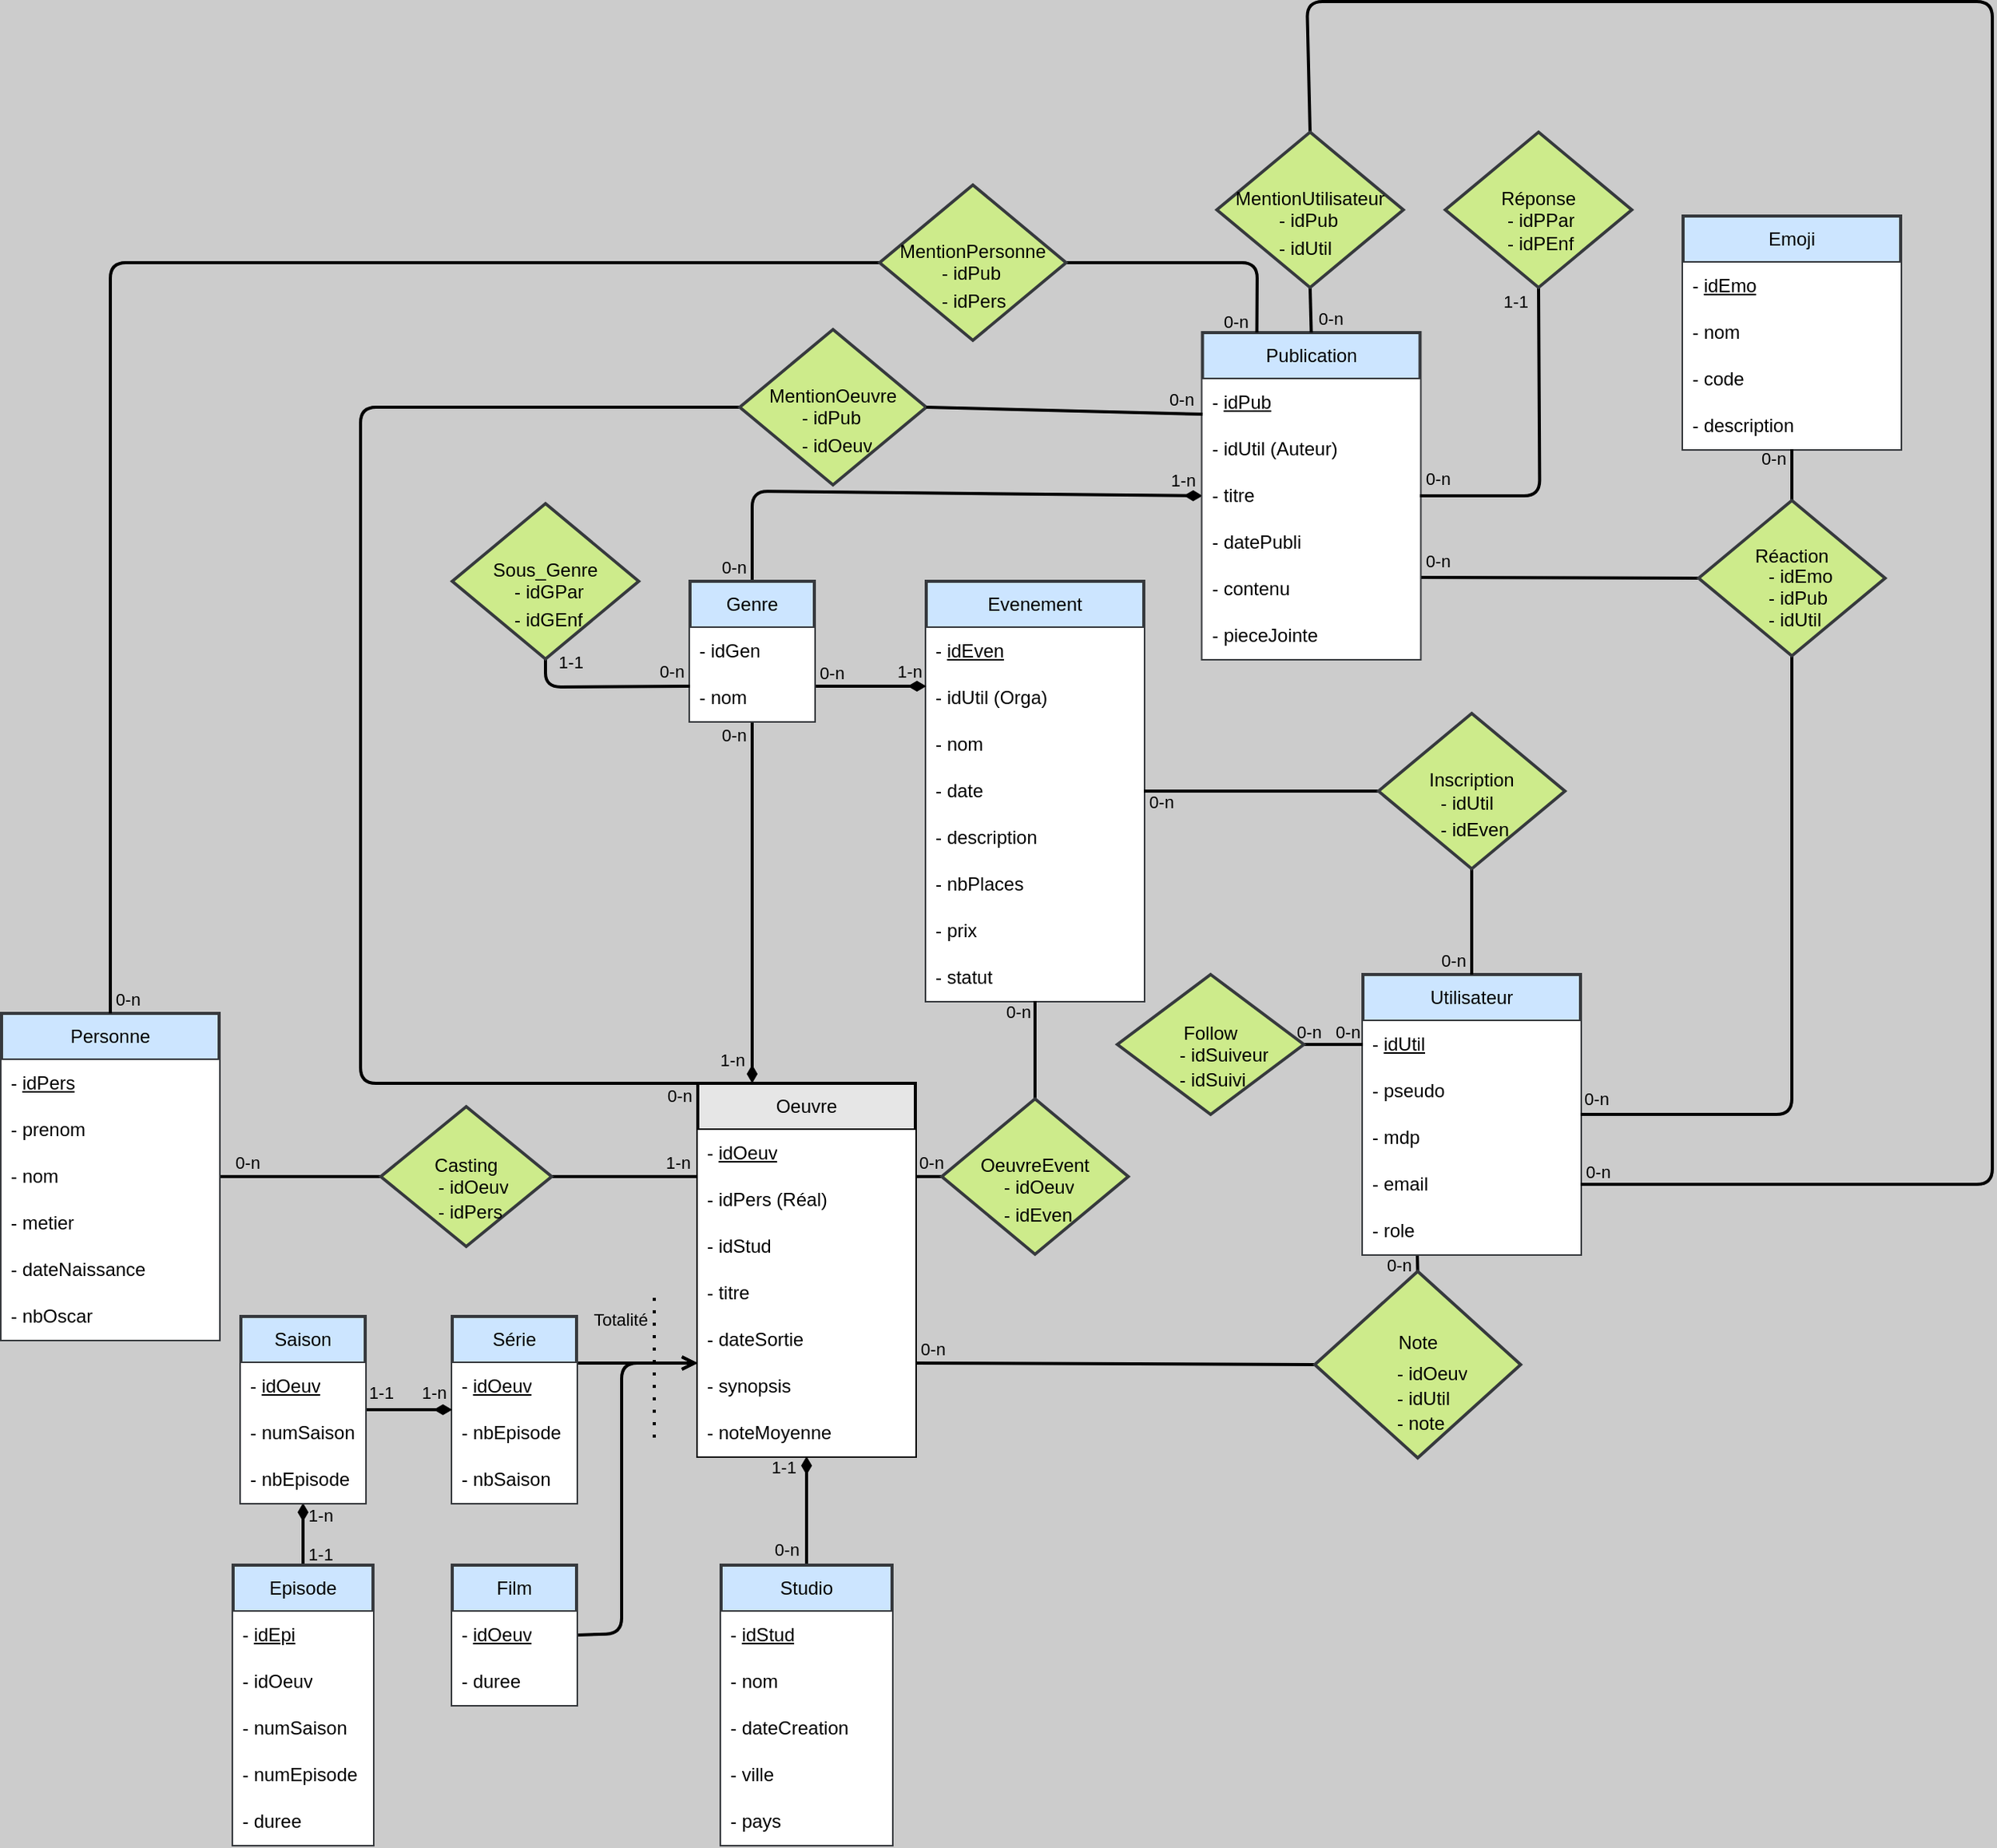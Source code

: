<mxfile>
    <diagram id="r2RhsIBvut_MYkIMPwR0" name="Page-1">
        <mxGraphModel dx="1957" dy="2890" grid="1" gridSize="21" guides="1" tooltips="1" connect="1" arrows="1" fold="1" page="1" pageScale="1" pageWidth="827" pageHeight="1169" background="#CCCCCC" math="0" shadow="0">
            <root>
                <mxCell id="0"/>
                <mxCell id="1" parent="0"/>
                <mxCell id="137" style="edgeStyle=none;html=1;exitX=0.25;exitY=1;exitDx=0;exitDy=0;entryX=0.5;entryY=0;entryDx=0;entryDy=0;shadow=0;labelBackgroundColor=#FFFFFF;strokeColor=#000000;strokeWidth=2;fontColor=#000000;endArrow=none;endFill=0;" parent="1" source="5" target="42" edge="1">
                    <mxGeometry relative="1" as="geometry"/>
                </mxCell>
                <mxCell id="5" value="Utilisateur" style="swimlane;fontStyle=0;childLayout=stackLayout;horizontal=1;startSize=30;horizontalStack=0;resizeParent=1;resizeParentMax=0;resizeLast=0;collapsible=1;marginBottom=0;whiteSpace=wrap;html=1;container=1;rounded=0;glass=0;shadow=0;labelBackgroundColor=none;fillColor=#cce5ff;strokeColor=#36393d;strokeWidth=2;fillStyle=solid;fontColor=#000000;" parent="1" vertex="1">
                    <mxGeometry x="309" y="-718" width="140" height="180" as="geometry"/>
                </mxCell>
                <mxCell id="6" value="- &lt;u&gt;idUtil&lt;/u&gt;" style="text;strokeColor=none;fillColor=#FFFFFF;align=left;verticalAlign=middle;spacingLeft=4;spacingRight=4;overflow=hidden;points=[[0,0.5],[1,0.5]];portConstraint=eastwest;rotatable=0;whiteSpace=wrap;html=1;labelBackgroundColor=none;fontColor=#000000;rounded=0;glass=0;shadow=0;connectable=0;fillStyle=solid;" parent="5" vertex="1">
                    <mxGeometry y="30" width="140" height="30" as="geometry"/>
                </mxCell>
                <mxCell id="7" value="- pseudo&lt;span style=&quot;white-space: pre;&quot;&gt;&#9;&lt;/span&gt;" style="text;strokeColor=none;fillColor=#FFFFFF;align=left;verticalAlign=middle;spacingLeft=4;spacingRight=4;overflow=hidden;points=[[0,0.5],[1,0.5]];portConstraint=eastwest;rotatable=0;whiteSpace=wrap;html=1;labelBackgroundColor=none;fontColor=#000000;rounded=0;glass=0;shadow=0;connectable=0;fillStyle=solid;" parent="5" vertex="1">
                    <mxGeometry y="60" width="140" height="30" as="geometry"/>
                </mxCell>
                <mxCell id="8" value="- mdp" style="text;strokeColor=none;fillColor=#FFFFFF;align=left;verticalAlign=middle;spacingLeft=4;spacingRight=4;overflow=hidden;points=[[0,0.5],[1,0.5]];portConstraint=eastwest;rotatable=0;whiteSpace=wrap;html=1;labelBackgroundColor=none;fontColor=#000000;rounded=0;glass=0;shadow=0;connectable=0;fillStyle=solid;" parent="5" vertex="1">
                    <mxGeometry y="90" width="140" height="30" as="geometry"/>
                </mxCell>
                <mxCell id="45" value="- email" style="text;strokeColor=none;fillColor=#FFFFFF;align=left;verticalAlign=middle;spacingLeft=4;spacingRight=4;overflow=hidden;points=[[0,0.5],[1,0.5]];portConstraint=eastwest;rotatable=0;whiteSpace=wrap;html=1;labelBackgroundColor=none;fontColor=#000000;rounded=0;glass=0;shadow=0;connectable=0;fillStyle=solid;" parent="5" vertex="1">
                    <mxGeometry y="120" width="140" height="30" as="geometry"/>
                </mxCell>
                <mxCell id="104" value="- role" style="text;strokeColor=none;fillColor=#FFFFFF;align=left;verticalAlign=middle;spacingLeft=4;spacingRight=4;overflow=hidden;points=[[0,0.5],[1,0.5]];portConstraint=eastwest;rotatable=0;whiteSpace=wrap;html=1;labelBackgroundColor=none;fontColor=#000000;rounded=0;glass=0;shadow=0;connectable=0;fillStyle=solid;" parent="5" vertex="1">
                    <mxGeometry y="150" width="140" height="30" as="geometry"/>
                </mxCell>
                <mxCell id="15" value="Oeuvre" style="swimlane;fontStyle=0;childLayout=stackLayout;horizontal=1;startSize=30;horizontalStack=0;resizeParent=1;resizeParentMax=0;resizeLast=0;collapsible=1;marginBottom=0;whiteSpace=wrap;html=1;container=1;rounded=0;glass=0;shadow=0;labelBackgroundColor=none;fillColor=#E6E6E6;strokeColor=#050505;fontColor=#000000;strokeWidth=2;fillStyle=solid;" parent="1" vertex="1">
                    <mxGeometry x="-119" y="-648" width="140" height="240" as="geometry"/>
                </mxCell>
                <mxCell id="16" value="- &lt;u&gt;idOeuv&lt;/u&gt;" style="text;strokeColor=none;fillColor=#FFFFFF;align=left;verticalAlign=middle;spacingLeft=4;spacingRight=4;overflow=hidden;points=[[0,0.5],[1,0.5]];portConstraint=eastwest;rotatable=0;whiteSpace=wrap;html=1;labelBackgroundColor=none;fontColor=#000000;rounded=0;glass=0;shadow=0;connectable=0;fillStyle=solid;" parent="15" vertex="1">
                    <mxGeometry y="30" width="140" height="30" as="geometry"/>
                </mxCell>
                <mxCell id="20" value="- idPers (Réal)" style="text;strokeColor=none;fillColor=#FFFFFF;align=left;verticalAlign=middle;spacingLeft=4;spacingRight=4;overflow=hidden;points=[[0,0.5],[1,0.5]];portConstraint=eastwest;rotatable=0;whiteSpace=wrap;html=1;labelBackgroundColor=none;fontColor=#000000;rounded=0;glass=0;shadow=0;connectable=0;fillStyle=solid;" parent="15" vertex="1">
                    <mxGeometry y="60" width="140" height="30" as="geometry"/>
                </mxCell>
                <mxCell id="92" value="- idStud" style="text;strokeColor=none;fillColor=#FFFFFF;align=left;verticalAlign=middle;spacingLeft=4;spacingRight=4;overflow=hidden;points=[[0,0.5],[1,0.5]];portConstraint=eastwest;rotatable=0;whiteSpace=wrap;html=1;labelBackgroundColor=none;fontColor=#000000;rounded=0;glass=0;shadow=0;connectable=0;fillStyle=solid;" parent="15" vertex="1">
                    <mxGeometry y="90" width="140" height="30" as="geometry"/>
                </mxCell>
                <mxCell id="17" value="- titre&lt;span style=&quot;white-space: pre;&quot;&gt;&#9;&lt;/span&gt;" style="text;strokeColor=none;fillColor=#FFFFFF;align=left;verticalAlign=middle;spacingLeft=4;spacingRight=4;overflow=hidden;points=[[0,0.5],[1,0.5]];portConstraint=eastwest;rotatable=0;whiteSpace=wrap;html=1;labelBackgroundColor=none;fontColor=#000000;rounded=0;glass=0;shadow=0;connectable=0;fillStyle=solid;" parent="15" vertex="1">
                    <mxGeometry y="120" width="140" height="30" as="geometry"/>
                </mxCell>
                <mxCell id="19" value="- dateSortie" style="text;strokeColor=none;fillColor=#FFFFFF;align=left;verticalAlign=middle;spacingLeft=4;spacingRight=4;overflow=hidden;points=[[0,0.5],[1,0.5]];portConstraint=eastwest;rotatable=0;whiteSpace=wrap;html=1;labelBackgroundColor=none;fontColor=#000000;rounded=0;glass=0;shadow=0;connectable=0;fillStyle=solid;" parent="15" vertex="1">
                    <mxGeometry y="150" width="140" height="30" as="geometry"/>
                </mxCell>
                <mxCell id="21" value="- synopsis" style="text;strokeColor=none;fillColor=#FFFFFF;align=left;verticalAlign=middle;spacingLeft=4;spacingRight=4;overflow=hidden;points=[[0,0.5],[1,0.5]];portConstraint=eastwest;rotatable=0;whiteSpace=wrap;html=1;labelBackgroundColor=none;fontColor=#000000;rounded=0;glass=0;shadow=0;connectable=0;fillStyle=solid;" parent="15" vertex="1">
                    <mxGeometry y="180" width="140" height="30" as="geometry"/>
                </mxCell>
                <mxCell id="82" value="- noteMoyenne" style="text;strokeColor=none;fillColor=#FFFFFF;align=left;verticalAlign=middle;spacingLeft=4;spacingRight=4;overflow=hidden;points=[[0,0.5],[1,0.5]];portConstraint=eastwest;rotatable=0;whiteSpace=wrap;html=1;labelBackgroundColor=none;fontColor=#000000;rounded=0;glass=0;shadow=0;connectable=0;fillStyle=solid;" parent="15" vertex="1">
                    <mxGeometry y="210" width="140" height="30" as="geometry"/>
                </mxCell>
                <mxCell id="22" value="Evenement" style="swimlane;fontStyle=0;childLayout=stackLayout;horizontal=1;startSize=30;horizontalStack=0;resizeParent=1;resizeParentMax=0;resizeLast=0;collapsible=1;marginBottom=0;whiteSpace=wrap;html=1;container=1;rounded=0;glass=0;shadow=0;labelBackgroundColor=none;fillColor=#cce5ff;strokeColor=#36393d;strokeWidth=2;fillStyle=solid;fontColor=#000000;" parent="1" vertex="1">
                    <mxGeometry x="28" y="-971" width="140" height="270" as="geometry">
                        <mxRectangle x="328" y="-648" width="105" height="42" as="alternateBounds"/>
                    </mxGeometry>
                </mxCell>
                <mxCell id="23" value="- &lt;u&gt;idEven&lt;/u&gt;" style="text;strokeColor=none;fillColor=#FFFFFF;align=left;verticalAlign=middle;spacingLeft=4;spacingRight=4;overflow=hidden;points=[[0,0.5],[1,0.5]];portConstraint=eastwest;rotatable=0;whiteSpace=wrap;html=1;labelBackgroundColor=none;fontColor=#000000;rounded=0;glass=0;shadow=0;connectable=0;fillStyle=solid;" parent="22" vertex="1">
                    <mxGeometry y="30" width="140" height="30" as="geometry"/>
                </mxCell>
                <mxCell id="24" value="- idUtil (Orga)" style="text;strokeColor=none;fillColor=#FFFFFF;align=left;verticalAlign=middle;spacingLeft=4;spacingRight=4;overflow=hidden;points=[[0,0.5],[1,0.5]];portConstraint=eastwest;rotatable=0;whiteSpace=wrap;html=1;labelBackgroundColor=none;fontColor=#000000;rounded=0;glass=0;shadow=0;connectable=0;fillStyle=solid;" parent="22" vertex="1">
                    <mxGeometry y="60" width="140" height="30" as="geometry"/>
                </mxCell>
                <mxCell id="25" value="- nom" style="text;strokeColor=none;fillColor=#FFFFFF;align=left;verticalAlign=middle;spacingLeft=4;spacingRight=4;overflow=hidden;points=[[0,0.5],[1,0.5]];portConstraint=eastwest;rotatable=0;whiteSpace=wrap;html=1;labelBackgroundColor=none;fontColor=#000000;rounded=0;glass=0;shadow=0;connectable=0;fillStyle=solid;" parent="22" vertex="1">
                    <mxGeometry y="90" width="140" height="30" as="geometry"/>
                </mxCell>
                <mxCell id="26" value="- date" style="text;strokeColor=none;fillColor=#FFFFFF;align=left;verticalAlign=middle;spacingLeft=4;spacingRight=4;overflow=hidden;points=[[0,0.5],[1,0.5]];portConstraint=eastwest;rotatable=0;whiteSpace=wrap;html=1;labelBackgroundColor=none;fontColor=#000000;rounded=0;glass=0;shadow=0;connectable=0;fillStyle=solid;" parent="22" vertex="1">
                    <mxGeometry y="120" width="140" height="30" as="geometry"/>
                </mxCell>
                <mxCell id="28" value="- description" style="text;strokeColor=none;fillColor=#FFFFFF;align=left;verticalAlign=middle;spacingLeft=4;spacingRight=4;overflow=hidden;points=[[0,0.5],[1,0.5]];portConstraint=eastwest;rotatable=0;whiteSpace=wrap;html=1;labelBackgroundColor=none;fontColor=#000000;rounded=0;glass=0;shadow=0;connectable=0;fillStyle=solid;" parent="22" vertex="1">
                    <mxGeometry y="150" width="140" height="30" as="geometry"/>
                </mxCell>
                <mxCell id="29" value="- nbPlaces" style="text;strokeColor=none;fillColor=#FFFFFF;align=left;verticalAlign=middle;spacingLeft=4;spacingRight=4;overflow=hidden;points=[[0,0.5],[1,0.5]];portConstraint=eastwest;rotatable=0;whiteSpace=wrap;html=1;labelBackgroundColor=none;fontColor=#000000;rounded=0;glass=0;shadow=0;connectable=0;fillStyle=solid;" parent="22" vertex="1">
                    <mxGeometry y="180" width="140" height="30" as="geometry"/>
                </mxCell>
                <mxCell id="114" value="- prix" style="text;strokeColor=none;fillColor=#FFFFFF;align=left;verticalAlign=middle;spacingLeft=4;spacingRight=4;overflow=hidden;points=[[0,0.5],[1,0.5]];portConstraint=eastwest;rotatable=0;whiteSpace=wrap;html=1;labelBackgroundColor=none;fontColor=#000000;rounded=0;glass=0;shadow=0;connectable=0;fillStyle=solid;" parent="22" vertex="1">
                    <mxGeometry y="210" width="140" height="30" as="geometry"/>
                </mxCell>
                <mxCell id="136" value="- statut" style="text;strokeColor=none;fillColor=#FFFFFF;align=left;verticalAlign=middle;spacingLeft=4;spacingRight=4;overflow=hidden;points=[[0,0.5],[1,0.5]];portConstraint=eastwest;rotatable=0;whiteSpace=wrap;html=1;labelBackgroundColor=none;fontColor=#000000;rounded=0;glass=0;shadow=0;connectable=0;fillStyle=solid;" parent="22" vertex="1">
                    <mxGeometry y="240" width="140" height="30" as="geometry"/>
                </mxCell>
                <mxCell id="139" style="edgeStyle=none;html=1;exitX=1;exitY=0.5;exitDx=0;exitDy=0;shadow=0;labelBackgroundColor=#FFFFFF;strokeColor=#000000;strokeWidth=2;fontColor=#000000;endArrow=none;endFill=0;entryX=0;entryY=0.25;entryDx=0;entryDy=0;" parent="1" source="33" target="5" edge="1">
                    <mxGeometry relative="1" as="geometry">
                        <mxPoint x="315" y="-651" as="targetPoint"/>
                    </mxGeometry>
                </mxCell>
                <mxCell id="33" value="Follow&lt;br&gt;&lt;br&gt;" style="rhombus;whiteSpace=wrap;html=1;rounded=0;shadow=0;glass=0;sketch=0;container=1;labelBackgroundColor=none;fillColor=#cdeb8b;strokeColor=#36393d;strokeWidth=2;fillStyle=solid;fontColor=#000000;" parent="1" vertex="1">
                    <mxGeometry x="151" y="-718" width="120" height="90" as="geometry"/>
                </mxCell>
                <mxCell id="34" value="- idSuiveur" style="text;strokeColor=none;fillColor=none;align=left;verticalAlign=middle;spacingLeft=4;spacingRight=4;overflow=hidden;points=[[0,0.5],[1,0.5]];portConstraint=eastwest;rotatable=0;whiteSpace=wrap;html=1;labelBackgroundColor=none;fontColor=#000000;shadow=0;" parent="33" vertex="1">
                    <mxGeometry x="34.286" y="42.353" width="80" height="15.882" as="geometry"/>
                </mxCell>
                <mxCell id="35" value="- idSuivi" style="text;strokeColor=none;fillColor=none;align=left;verticalAlign=middle;spacingLeft=4;spacingRight=4;overflow=hidden;points=[[0,0.5],[1,0.5]];portConstraint=eastwest;rotatable=0;whiteSpace=wrap;html=1;labelBackgroundColor=none;fontColor=#000000;shadow=0;" parent="33" vertex="1">
                    <mxGeometry x="34.286" y="58.235" width="80" height="15.882" as="geometry"/>
                </mxCell>
                <mxCell id="102" style="edgeStyle=none;html=1;exitX=0;exitY=0.5;exitDx=0;exitDy=0;strokeWidth=2;endArrow=none;endFill=0;labelBackgroundColor=#FFFFFF;fontColor=#000000;fillColor=#eeeeee;strokeColor=#000000;shadow=0;entryX=1;entryY=0.75;entryDx=0;entryDy=0;" parent="1" source="42" target="15" edge="1">
                    <mxGeometry relative="1" as="geometry">
                        <mxPoint x="21" y="-441" as="targetPoint"/>
                    </mxGeometry>
                </mxCell>
                <mxCell id="42" value="Note&lt;br&gt;&lt;br&gt;&lt;br&gt;" style="rhombus;whiteSpace=wrap;html=1;rounded=0;shadow=0;glass=0;sketch=0;container=1;labelBackgroundColor=none;fillColor=#cdeb8b;strokeColor=#36393d;strokeWidth=2;fillStyle=solid;fontColor=#000000;" parent="1" vertex="1">
                    <mxGeometry x="278" y="-527" width="132.5" height="120" as="geometry"/>
                </mxCell>
                <mxCell id="43" value="- idOeuv" style="text;strokeColor=none;fillColor=none;align=left;verticalAlign=middle;spacingLeft=4;spacingRight=4;overflow=hidden;points=[[0,0.5],[1,0.5]];portConstraint=eastwest;rotatable=0;whiteSpace=wrap;html=1;labelBackgroundColor=none;fontColor=#000000;shadow=0;" parent="42" vertex="1">
                    <mxGeometry x="46.739" y="55.45" width="76.209" height="16.194" as="geometry"/>
                </mxCell>
                <mxCell id="44" value="- idUtil" style="text;strokeColor=none;fillColor=none;align=left;verticalAlign=middle;spacingLeft=4;spacingRight=4;overflow=hidden;points=[[0,0.5],[1,0.5]];portConstraint=eastwest;rotatable=0;whiteSpace=wrap;html=1;labelBackgroundColor=none;fontColor=#000000;shadow=0;" parent="42" vertex="1">
                    <mxGeometry x="46.739" y="71.645" width="76.209" height="16.194" as="geometry"/>
                </mxCell>
                <mxCell id="101" value="- note" style="text;strokeColor=none;fillColor=none;align=left;verticalAlign=middle;spacingLeft=4;spacingRight=4;overflow=hidden;points=[[0,0.5],[1,0.5]];portConstraint=eastwest;rotatable=0;whiteSpace=wrap;html=1;labelBackgroundColor=none;fontColor=#000000;shadow=0;" parent="42" vertex="1">
                    <mxGeometry x="47.203" y="87.835" width="76.209" height="16.194" as="geometry"/>
                </mxCell>
                <mxCell id="99" style="edgeStyle=none;html=1;exitX=1;exitY=0.5;exitDx=0;exitDy=0;entryX=0;entryY=0.25;entryDx=0;entryDy=0;strokeWidth=2;endArrow=none;endFill=0;labelBackgroundColor=#FFFFFF;fontColor=#000000;fillColor=#eeeeee;strokeColor=#000000;shadow=0;" parent="1" source="39" target="15" edge="1">
                    <mxGeometry relative="1" as="geometry"/>
                </mxCell>
                <mxCell id="100" style="edgeStyle=none;html=1;exitX=0;exitY=0.5;exitDx=0;exitDy=0;entryX=1;entryY=0.5;entryDx=0;entryDy=0;strokeWidth=2;endArrow=none;endFill=0;labelBackgroundColor=#FFFFFF;fontColor=#000000;fillColor=#eeeeee;strokeColor=#000000;shadow=0;" parent="1" source="39" target="96" edge="1">
                    <mxGeometry relative="1" as="geometry"/>
                </mxCell>
                <mxCell id="39" value="Casting&lt;br&gt;&lt;br&gt;" style="rhombus;whiteSpace=wrap;html=1;rounded=0;shadow=0;glass=0;sketch=0;container=1;labelBackgroundColor=none;fillColor=#cdeb8b;strokeColor=#36393d;strokeWidth=2;fillStyle=solid;fontColor=#000000;" parent="1" vertex="1">
                    <mxGeometry x="-323" y="-633" width="110" height="90" as="geometry"/>
                </mxCell>
                <mxCell id="40" value="- idOeuv" style="text;strokeColor=none;fillColor=none;align=left;verticalAlign=middle;spacingLeft=4;spacingRight=4;overflow=hidden;points=[[0,0.5],[1,0.5]];portConstraint=eastwest;rotatable=0;whiteSpace=wrap;html=1;labelBackgroundColor=none;fontColor=#000000;shadow=0;" parent="39" vertex="1">
                    <mxGeometry x="31.429" y="42.353" width="73.333" height="15.882" as="geometry"/>
                </mxCell>
                <mxCell id="41" value="- idPers" style="text;strokeColor=none;fillColor=none;align=left;verticalAlign=middle;spacingLeft=4;spacingRight=4;overflow=hidden;points=[[0,0.5],[1,0.5]];portConstraint=eastwest;rotatable=0;whiteSpace=wrap;html=1;labelBackgroundColor=none;fontColor=#000000;shadow=0;" parent="39" vertex="1">
                    <mxGeometry x="31.429" y="58.235" width="73.333" height="15.882" as="geometry"/>
                </mxCell>
                <mxCell id="135" style="edgeStyle=none;html=1;exitX=1;exitY=0.25;exitDx=0;exitDy=0;shadow=0;labelBackgroundColor=#FFFFFF;strokeColor=#000000;strokeWidth=2;fontColor=#000000;endArrow=open;endFill=0;entryX=0;entryY=0.75;entryDx=0;entryDy=0;" parent="1" source="56" target="15" edge="1">
                    <mxGeometry relative="1" as="geometry">
                        <mxPoint x="-126" y="-462" as="targetPoint"/>
                    </mxGeometry>
                </mxCell>
                <mxCell id="56" value="Série" style="swimlane;fontStyle=0;childLayout=stackLayout;horizontal=1;startSize=30;horizontalStack=0;resizeParent=1;resizeParentMax=0;resizeLast=0;collapsible=1;marginBottom=0;whiteSpace=wrap;html=1;container=1;rounded=0;glass=0;shadow=0;labelBackgroundColor=none;fillColor=#cce5ff;strokeColor=#36393d;strokeWidth=2;fillStyle=solid;fontColor=#000000;" parent="1" vertex="1">
                    <mxGeometry x="-277" y="-498" width="80" height="120" as="geometry"/>
                </mxCell>
                <mxCell id="72" value="-&amp;nbsp;&lt;u&gt;idOeuv&lt;/u&gt;" style="text;strokeColor=none;fillColor=#FFFFFF;align=left;verticalAlign=middle;spacingLeft=4;spacingRight=4;overflow=hidden;points=[[0,0.5],[1,0.5]];portConstraint=eastwest;rotatable=0;whiteSpace=wrap;html=1;labelBackgroundColor=none;fontColor=#000000;rounded=0;glass=0;shadow=0;connectable=0;fillStyle=solid;" parent="56" vertex="1">
                    <mxGeometry y="30" width="80" height="30" as="geometry"/>
                </mxCell>
                <mxCell id="59" value="- nbEpisode" style="text;strokeColor=none;fillColor=#FFFFFF;align=left;verticalAlign=middle;spacingLeft=4;spacingRight=4;overflow=hidden;points=[[0,0.5],[1,0.5]];portConstraint=eastwest;rotatable=0;whiteSpace=wrap;html=1;labelBackgroundColor=none;fontColor=#000000;rounded=0;glass=0;shadow=0;connectable=0;fillStyle=solid;" parent="56" vertex="1">
                    <mxGeometry y="60" width="80" height="30" as="geometry"/>
                </mxCell>
                <mxCell id="60" value="- nbSaison" style="text;strokeColor=none;fillColor=#FFFFFF;align=left;verticalAlign=middle;spacingLeft=4;spacingRight=4;overflow=hidden;points=[[0,0.5],[1,0.5]];portConstraint=eastwest;rotatable=0;whiteSpace=wrap;html=1;labelBackgroundColor=none;fontColor=#000000;rounded=0;glass=0;shadow=0;connectable=0;fillStyle=solid;" parent="56" vertex="1">
                    <mxGeometry y="90" width="80" height="30" as="geometry"/>
                </mxCell>
                <mxCell id="64" style="edgeStyle=none;html=1;exitX=0.5;exitY=0;exitDx=0;exitDy=0;endArrow=diamondThin;endFill=1;strokeWidth=2;labelBackgroundColor=#FFFFFF;fontColor=#000000;fillColor=#eeeeee;strokeColor=#000000;shadow=0;entryX=0.5;entryY=1;entryDx=0;entryDy=0;" parent="1" source="61" target="77" edge="1">
                    <mxGeometry relative="1" as="geometry">
                        <mxPoint x="-126" y="-168" as="targetPoint"/>
                    </mxGeometry>
                </mxCell>
                <mxCell id="61" value="Episode" style="swimlane;fontStyle=0;childLayout=stackLayout;horizontal=1;startSize=30;horizontalStack=0;resizeParent=1;resizeParentMax=0;resizeLast=0;collapsible=1;marginBottom=0;whiteSpace=wrap;html=1;container=1;rounded=0;glass=0;shadow=0;labelBackgroundColor=none;fillColor=#cce5ff;strokeColor=#36393d;strokeWidth=2;fillStyle=solid;fontColor=#000000;" parent="1" vertex="1">
                    <mxGeometry x="-418" y="-338" width="90" height="180" as="geometry"/>
                </mxCell>
                <mxCell id="73" value="-&amp;nbsp;&lt;u&gt;idEpi&lt;/u&gt;" style="text;strokeColor=none;fillColor=#FFFFFF;align=left;verticalAlign=middle;spacingLeft=4;spacingRight=4;overflow=hidden;points=[[0,0.5],[1,0.5]];portConstraint=eastwest;rotatable=0;whiteSpace=wrap;html=1;labelBackgroundColor=none;fontColor=#000000;rounded=0;glass=0;shadow=0;connectable=0;fillStyle=solid;" parent="61" vertex="1">
                    <mxGeometry y="30" width="90" height="30" as="geometry"/>
                </mxCell>
                <mxCell id="75" value="- idOeuv" style="text;strokeColor=none;fillColor=#FFFFFF;align=left;verticalAlign=middle;spacingLeft=4;spacingRight=4;overflow=hidden;points=[[0,0.5],[1,0.5]];portConstraint=eastwest;rotatable=0;whiteSpace=wrap;html=1;labelBackgroundColor=none;fontColor=#000000;rounded=0;glass=0;shadow=0;connectable=0;fillStyle=solid;" parent="61" vertex="1">
                    <mxGeometry y="60" width="90" height="30" as="geometry"/>
                </mxCell>
                <mxCell id="62" value="- numSaison" style="text;strokeColor=none;fillColor=#FFFFFF;align=left;verticalAlign=middle;spacingLeft=4;spacingRight=4;overflow=hidden;points=[[0,0.5],[1,0.5]];portConstraint=eastwest;rotatable=0;whiteSpace=wrap;html=1;labelBackgroundColor=none;fontColor=#000000;rounded=0;glass=0;shadow=0;connectable=0;fillStyle=solid;" parent="61" vertex="1">
                    <mxGeometry y="90" width="90" height="30" as="geometry"/>
                </mxCell>
                <mxCell id="63" value="- numEpisode" style="text;strokeColor=none;fillColor=#FFFFFF;align=left;verticalAlign=middle;spacingLeft=4;spacingRight=4;overflow=hidden;points=[[0,0.5],[1,0.5]];portConstraint=eastwest;rotatable=0;whiteSpace=wrap;html=1;labelBackgroundColor=none;fontColor=#000000;rounded=0;glass=0;shadow=0;connectable=0;fillStyle=solid;" parent="61" vertex="1">
                    <mxGeometry y="120" width="90" height="30" as="geometry"/>
                </mxCell>
                <mxCell id="65" value="- duree" style="text;strokeColor=none;fillColor=#FFFFFF;align=left;verticalAlign=middle;spacingLeft=4;spacingRight=4;overflow=hidden;points=[[0,0.5],[1,0.5]];portConstraint=eastwest;rotatable=0;whiteSpace=wrap;html=1;labelBackgroundColor=none;fontColor=#000000;rounded=0;glass=0;shadow=0;connectable=0;fillStyle=solid;" parent="61" vertex="1">
                    <mxGeometry y="150" width="90" height="30" as="geometry"/>
                </mxCell>
                <mxCell id="74" style="edgeStyle=none;html=1;exitX=1;exitY=0.5;exitDx=0;exitDy=0;endArrow=open;endFill=0;strokeWidth=2;entryX=0;entryY=0.75;entryDx=0;entryDy=0;labelBackgroundColor=#FFFFFF;fontColor=#000000;fillColor=#eeeeee;strokeColor=#000000;shadow=0;" parent="1" source="66" target="15" edge="1">
                    <mxGeometry relative="1" as="geometry">
                        <Array as="points">
                            <mxPoint x="-168" y="-294"/>
                            <mxPoint x="-168" y="-468"/>
                        </Array>
                    </mxGeometry>
                </mxCell>
                <mxCell id="66" value="Film" style="swimlane;fontStyle=0;childLayout=stackLayout;horizontal=1;startSize=30;horizontalStack=0;resizeParent=1;resizeParentMax=0;resizeLast=0;collapsible=1;marginBottom=0;whiteSpace=wrap;html=1;container=1;rounded=0;glass=0;shadow=0;labelBackgroundColor=none;fillColor=#cce5ff;strokeColor=#36393d;strokeWidth=2;fillStyle=solid;fontColor=#000000;" parent="1" vertex="1">
                    <mxGeometry x="-277" y="-338" width="80" height="90" as="geometry"/>
                </mxCell>
                <mxCell id="71" value="- &lt;u&gt;idOeuv&lt;/u&gt;" style="text;strokeColor=none;fillColor=#FFFFFF;align=left;verticalAlign=middle;spacingLeft=4;spacingRight=4;overflow=hidden;points=[[0,0.5],[1,0.5]];portConstraint=eastwest;rotatable=0;whiteSpace=wrap;html=1;labelBackgroundColor=none;fontColor=#000000;rounded=0;glass=0;shadow=0;connectable=0;fillStyle=solid;" parent="66" vertex="1">
                    <mxGeometry y="30" width="80" height="30" as="geometry"/>
                </mxCell>
                <mxCell id="68" value="- duree" style="text;strokeColor=none;fillColor=#FFFFFF;align=left;verticalAlign=middle;spacingLeft=4;spacingRight=4;overflow=hidden;points=[[0,0.5],[1,0.5]];portConstraint=eastwest;rotatable=0;whiteSpace=wrap;html=1;labelBackgroundColor=none;fontColor=#000000;rounded=0;glass=0;shadow=0;connectable=0;fillStyle=solid;" parent="66" vertex="1">
                    <mxGeometry y="60" width="80" height="30" as="geometry"/>
                </mxCell>
                <mxCell id="81" style="edgeStyle=none;html=1;exitX=1;exitY=0.5;exitDx=0;exitDy=0;entryX=0;entryY=0.5;entryDx=0;entryDy=0;strokeWidth=2;endArrow=diamondThin;endFill=1;labelBackgroundColor=#FFFFFF;fontColor=#000000;fillColor=#eeeeee;strokeColor=#000000;shadow=0;" parent="1" source="77" target="56" edge="1">
                    <mxGeometry relative="1" as="geometry"/>
                </mxCell>
                <mxCell id="77" value="Saison" style="swimlane;fontStyle=0;childLayout=stackLayout;horizontal=1;startSize=30;horizontalStack=0;resizeParent=1;resizeParentMax=0;resizeLast=0;collapsible=1;marginBottom=0;whiteSpace=wrap;html=1;container=1;rounded=0;glass=0;shadow=0;labelBackgroundColor=none;fillColor=#cce5ff;strokeColor=#36393d;strokeWidth=2;fillStyle=solid;fontColor=#000000;" parent="1" vertex="1">
                    <mxGeometry x="-413" y="-498" width="80" height="120" as="geometry"/>
                </mxCell>
                <mxCell id="78" value="- &lt;u&gt;idOeuv&lt;/u&gt;" style="text;strokeColor=none;fillColor=#FFFFFF;align=left;verticalAlign=middle;spacingLeft=4;spacingRight=4;overflow=hidden;points=[[0,0.5],[1,0.5]];portConstraint=eastwest;rotatable=0;whiteSpace=wrap;html=1;labelBackgroundColor=none;fontColor=#000000;rounded=0;glass=0;shadow=0;connectable=0;fillStyle=solid;" parent="77" vertex="1">
                    <mxGeometry y="30" width="80" height="30" as="geometry"/>
                </mxCell>
                <mxCell id="79" value="- numSaison" style="text;strokeColor=none;fillColor=#FFFFFF;align=left;verticalAlign=middle;spacingLeft=4;spacingRight=4;overflow=hidden;points=[[0,0.5],[1,0.5]];portConstraint=eastwest;rotatable=0;whiteSpace=wrap;html=1;labelBackgroundColor=none;fontColor=#000000;rounded=0;glass=0;shadow=0;connectable=0;fillStyle=solid;" parent="77" vertex="1">
                    <mxGeometry y="60" width="80" height="30" as="geometry"/>
                </mxCell>
                <mxCell id="80" value="- nbEpisode" style="text;strokeColor=none;fillColor=#FFFFFF;align=left;verticalAlign=middle;spacingLeft=4;spacingRight=4;overflow=hidden;points=[[0,0.5],[1,0.5]];portConstraint=eastwest;rotatable=0;whiteSpace=wrap;html=1;labelBackgroundColor=none;fontColor=#000000;rounded=0;glass=0;shadow=0;connectable=0;fillStyle=solid;" parent="77" vertex="1">
                    <mxGeometry y="90" width="80" height="30" as="geometry"/>
                </mxCell>
                <mxCell id="128" style="edgeStyle=none;html=1;exitX=1;exitY=0.75;exitDx=0;exitDy=0;entryX=0;entryY=0.25;entryDx=0;entryDy=0;shadow=0;labelBackgroundColor=#FFFFFF;strokeColor=#000000;strokeWidth=2;fontColor=#000000;endArrow=diamondThin;endFill=1;" parent="1" source="83" target="22" edge="1">
                    <mxGeometry relative="1" as="geometry"/>
                </mxCell>
                <mxCell id="140" style="edgeStyle=none;html=1;exitX=0.5;exitY=1;exitDx=0;exitDy=0;entryX=0.25;entryY=0;entryDx=0;entryDy=0;shadow=0;labelBackgroundColor=#FFFFFF;strokeColor=#000000;strokeWidth=2;fontColor=#000000;endArrow=diamondThin;endFill=1;" parent="1" source="83" target="15" edge="1">
                    <mxGeometry relative="1" as="geometry"/>
                </mxCell>
                <mxCell id="161" style="edgeStyle=none;html=1;exitX=0.5;exitY=0;exitDx=0;exitDy=0;entryX=0;entryY=0.5;entryDx=0;entryDy=0;shadow=0;labelBackgroundColor=#FFFFFF;strokeColor=#000000;strokeWidth=2;fontColor=#000000;endArrow=diamondThin;endFill=1;" parent="1" source="83" target="105" edge="1">
                    <mxGeometry relative="1" as="geometry">
                        <Array as="points">
                            <mxPoint x="-84" y="-1029"/>
                        </Array>
                    </mxGeometry>
                </mxCell>
                <mxCell id="83" value="Genre" style="swimlane;fontStyle=0;childLayout=stackLayout;horizontal=1;startSize=30;horizontalStack=0;resizeParent=1;resizeParentMax=0;resizeLast=0;collapsible=1;marginBottom=0;whiteSpace=wrap;html=1;container=1;rounded=0;glass=0;shadow=0;labelBackgroundColor=none;fillColor=#cce5ff;strokeColor=#36393d;strokeWidth=2;fillStyle=solid;fontColor=#000000;" parent="1" vertex="1">
                    <mxGeometry x="-124" y="-971" width="80" height="90" as="geometry"/>
                </mxCell>
                <mxCell id="84" value="- idGen" style="text;strokeColor=none;fillColor=#FFFFFF;align=left;verticalAlign=middle;spacingLeft=4;spacingRight=4;overflow=hidden;points=[[0,0.5],[1,0.5]];portConstraint=eastwest;rotatable=0;whiteSpace=wrap;html=1;labelBackgroundColor=none;fontColor=#000000;rounded=0;glass=0;shadow=0;connectable=0;fillStyle=solid;" parent="83" vertex="1">
                    <mxGeometry y="30" width="80" height="30" as="geometry"/>
                </mxCell>
                <mxCell id="85" value="- nom" style="text;strokeColor=none;fillColor=#FFFFFF;align=left;verticalAlign=middle;spacingLeft=4;spacingRight=4;overflow=hidden;points=[[0,0.5],[1,0.5]];portConstraint=eastwest;rotatable=0;whiteSpace=wrap;html=1;labelBackgroundColor=none;fontColor=#000000;rounded=0;glass=0;shadow=0;connectable=0;fillStyle=solid;" parent="83" vertex="1">
                    <mxGeometry y="60" width="80" height="30" as="geometry"/>
                </mxCell>
                <mxCell id="142" style="edgeStyle=none;html=1;exitX=0.5;exitY=1;exitDx=0;exitDy=0;entryX=0;entryY=0.75;entryDx=0;entryDy=0;shadow=0;labelBackgroundColor=#FFFFFF;strokeColor=#000000;strokeWidth=2;fontColor=#000000;endArrow=none;endFill=0;" parent="1" source="86" target="83" edge="1">
                    <mxGeometry relative="1" as="geometry">
                        <Array as="points">
                            <mxPoint x="-217" y="-903"/>
                        </Array>
                    </mxGeometry>
                </mxCell>
                <mxCell id="86" value="Sous_Genre&lt;br&gt;&lt;br&gt;" style="rhombus;whiteSpace=wrap;html=1;rounded=0;shadow=0;glass=0;sketch=0;container=1;labelBackgroundColor=none;fillColor=#cdeb8b;strokeColor=#36393d;strokeWidth=2;fillStyle=solid;fontColor=#000000;" parent="1" vertex="1">
                    <mxGeometry x="-277" y="-1021" width="120" height="100" as="geometry"/>
                </mxCell>
                <mxCell id="87" value="- idGPar" style="text;strokeColor=none;fillColor=none;align=left;verticalAlign=middle;spacingLeft=4;spacingRight=4;overflow=hidden;points=[[0,0.5],[1,0.5]];portConstraint=eastwest;rotatable=0;whiteSpace=wrap;html=1;labelBackgroundColor=none;fontColor=#000000;shadow=0;" parent="86" vertex="1">
                    <mxGeometry x="34.286" y="47.059" width="80" height="17.647" as="geometry"/>
                </mxCell>
                <mxCell id="88" value="- idGEnf" style="text;strokeColor=none;fillColor=none;align=left;verticalAlign=middle;spacingLeft=4;spacingRight=4;overflow=hidden;points=[[0,0.5],[1,0.5]];portConstraint=eastwest;rotatable=0;whiteSpace=wrap;html=1;labelBackgroundColor=none;fontColor=#000000;shadow=0;" parent="86" vertex="1">
                    <mxGeometry x="34.286" y="64.706" width="80" height="17.647" as="geometry"/>
                </mxCell>
                <mxCell id="93" value="Personne" style="swimlane;fontStyle=0;childLayout=stackLayout;horizontal=1;startSize=30;horizontalStack=0;resizeParent=1;resizeParentMax=0;resizeLast=0;collapsible=1;marginBottom=0;whiteSpace=wrap;html=1;container=1;rounded=0;glass=0;shadow=0;fillColor=#cce5ff;strokeColor=#36393d;labelBackgroundColor=none;fillStyle=solid;swimlaneFillColor=none;strokeWidth=2;fontColor=#000000;" parent="1" vertex="1">
                    <mxGeometry x="-567" y="-693" width="140" height="210" as="geometry"/>
                </mxCell>
                <mxCell id="94" value="- &lt;u&gt;idPers&lt;/u&gt;" style="text;strokeColor=none;fillColor=#FFFFFF;align=left;verticalAlign=middle;spacingLeft=4;spacingRight=4;overflow=hidden;points=[[0,0.5],[1,0.5]];portConstraint=eastwest;rotatable=0;whiteSpace=wrap;html=1;labelBackgroundColor=none;fontColor=#000000;rounded=0;glass=0;shadow=0;connectable=0;fillStyle=solid;" parent="93" vertex="1">
                    <mxGeometry y="30" width="140" height="30" as="geometry"/>
                </mxCell>
                <mxCell id="95" value="- prenom&lt;span style=&quot;white-space: pre;&quot;&gt;&#9;&lt;/span&gt;" style="text;strokeColor=none;fillColor=#FFFFFF;align=left;verticalAlign=middle;spacingLeft=4;spacingRight=4;overflow=hidden;points=[[0,0.5],[1,0.5]];portConstraint=eastwest;rotatable=0;whiteSpace=wrap;html=1;labelBackgroundColor=none;fontColor=#000000;rounded=0;glass=0;shadow=0;connectable=0;fillStyle=solid;" parent="93" vertex="1">
                    <mxGeometry y="60" width="140" height="30" as="geometry"/>
                </mxCell>
                <mxCell id="96" value="- nom" style="text;strokeColor=none;fillColor=#FFFFFF;align=left;verticalAlign=middle;spacingLeft=4;spacingRight=4;overflow=hidden;points=[[0,0.5],[1,0.5]];portConstraint=eastwest;rotatable=0;whiteSpace=wrap;html=1;labelBackgroundColor=none;fontColor=#000000;rounded=0;glass=0;shadow=0;connectable=0;fillStyle=solid;" parent="93" vertex="1">
                    <mxGeometry y="90" width="140" height="30" as="geometry"/>
                </mxCell>
                <mxCell id="97" value="- metier" style="text;strokeColor=none;fillColor=#FFFFFF;align=left;verticalAlign=middle;spacingLeft=4;spacingRight=4;overflow=hidden;points=[[0,0.5],[1,0.5]];portConstraint=eastwest;rotatable=0;whiteSpace=wrap;html=1;labelBackgroundColor=none;fontColor=#000000;rounded=0;glass=0;shadow=0;connectable=0;fillStyle=solid;" parent="93" vertex="1">
                    <mxGeometry y="120" width="140" height="30" as="geometry"/>
                </mxCell>
                <mxCell id="98" value="- dateNaissance" style="text;strokeColor=none;fillColor=#FFFFFF;align=left;verticalAlign=middle;spacingLeft=4;spacingRight=4;overflow=hidden;points=[[0,0.5],[1,0.5]];portConstraint=eastwest;rotatable=0;whiteSpace=wrap;html=1;labelBackgroundColor=none;fontColor=#000000;rounded=0;glass=0;shadow=0;connectable=0;fillStyle=solid;" parent="93" vertex="1">
                    <mxGeometry y="150" width="140" height="30" as="geometry"/>
                </mxCell>
                <mxCell id="206" value="- nbOscar" style="text;strokeColor=none;fillColor=#FFFFFF;align=left;verticalAlign=middle;spacingLeft=4;spacingRight=4;overflow=hidden;points=[[0,0.5],[1,0.5]];portConstraint=eastwest;rotatable=0;whiteSpace=wrap;html=1;labelBackgroundColor=none;fontColor=#000000;rounded=0;glass=0;shadow=0;connectable=0;fillStyle=solid;" parent="93" vertex="1">
                    <mxGeometry y="180" width="140" height="30" as="geometry"/>
                </mxCell>
                <mxCell id="157" style="edgeStyle=none;html=1;exitX=1;exitY=0.75;exitDx=0;exitDy=0;entryX=0;entryY=0.5;entryDx=0;entryDy=0;shadow=0;labelBackgroundColor=#FFFFFF;strokeColor=#000000;strokeWidth=2;fontColor=#000000;endArrow=none;endFill=0;" parent="1" source="105" target="151" edge="1">
                    <mxGeometry relative="1" as="geometry"/>
                </mxCell>
                <mxCell id="165" value="0-n" style="edgeLabel;html=1;align=center;verticalAlign=middle;resizable=0;points=[];fontColor=#000000;labelBackgroundColor=none;" parent="157" vertex="1" connectable="0">
                    <mxGeometry x="-0.841" y="1" relative="1" as="geometry">
                        <mxPoint x="-4" y="-10" as="offset"/>
                    </mxGeometry>
                </mxCell>
                <mxCell id="105" value="Publication" style="swimlane;fontStyle=0;childLayout=stackLayout;horizontal=1;startSize=30;horizontalStack=0;resizeParent=1;resizeParentMax=0;resizeLast=0;collapsible=1;marginBottom=0;whiteSpace=wrap;html=1;container=1;rounded=0;glass=0;shadow=0;labelBackgroundColor=none;fillColor=#cce5ff;strokeColor=#36393d;strokeWidth=2;fillStyle=solid;fontColor=#000000;" parent="1" vertex="1">
                    <mxGeometry x="205.75" y="-1131" width="140" height="210" as="geometry"/>
                </mxCell>
                <mxCell id="106" value="- &lt;u&gt;idPub&lt;/u&gt;" style="text;strokeColor=none;fillColor=#FFFFFF;align=left;verticalAlign=middle;spacingLeft=4;spacingRight=4;overflow=hidden;points=[[0,0.5],[1,0.5]];portConstraint=eastwest;rotatable=0;whiteSpace=wrap;html=1;labelBackgroundColor=none;fontColor=#000000;rounded=0;glass=0;shadow=0;connectable=0;fillStyle=solid;" parent="105" vertex="1">
                    <mxGeometry y="30" width="140" height="30" as="geometry"/>
                </mxCell>
                <mxCell id="107" value="- idUtil (Auteur)" style="text;strokeColor=none;fillColor=#FFFFFF;align=left;verticalAlign=middle;spacingLeft=4;spacingRight=4;overflow=hidden;points=[[0,0.5],[1,0.5]];portConstraint=eastwest;rotatable=0;whiteSpace=wrap;html=1;labelBackgroundColor=none;fontColor=#000000;rounded=0;glass=0;shadow=0;connectable=0;fillStyle=solid;" parent="105" vertex="1">
                    <mxGeometry y="60" width="140" height="30" as="geometry"/>
                </mxCell>
                <mxCell id="108" value="- titre" style="text;strokeColor=none;fillColor=#FFFFFF;align=left;verticalAlign=middle;spacingLeft=4;spacingRight=4;overflow=hidden;points=[[0,0.5],[1,0.5]];portConstraint=eastwest;rotatable=0;whiteSpace=wrap;html=1;labelBackgroundColor=none;fontColor=#000000;rounded=0;glass=0;shadow=0;connectable=0;fillStyle=solid;" parent="105" vertex="1">
                    <mxGeometry y="90" width="140" height="30" as="geometry"/>
                </mxCell>
                <mxCell id="109" value="- datePubli" style="text;strokeColor=none;fillColor=#FFFFFF;align=left;verticalAlign=middle;spacingLeft=4;spacingRight=4;overflow=hidden;points=[[0,0.5],[1,0.5]];portConstraint=eastwest;rotatable=0;whiteSpace=wrap;html=1;labelBackgroundColor=none;fontColor=#000000;rounded=0;glass=0;shadow=0;connectable=0;fillStyle=solid;" parent="105" vertex="1">
                    <mxGeometry y="120" width="140" height="30" as="geometry"/>
                </mxCell>
                <mxCell id="111" value="- contenu" style="text;strokeColor=none;fillColor=#FFFFFF;align=left;verticalAlign=middle;spacingLeft=4;spacingRight=4;overflow=hidden;points=[[0,0.5],[1,0.5]];portConstraint=eastwest;rotatable=0;whiteSpace=wrap;html=1;labelBackgroundColor=none;fontColor=#000000;rounded=0;glass=0;shadow=0;connectable=0;fillStyle=solid;" parent="105" vertex="1">
                    <mxGeometry y="150" width="140" height="30" as="geometry"/>
                </mxCell>
                <mxCell id="112" value="- pieceJointe" style="text;strokeColor=none;fillColor=#FFFFFF;align=left;verticalAlign=middle;spacingLeft=4;spacingRight=4;overflow=hidden;points=[[0,0.5],[1,0.5]];portConstraint=eastwest;rotatable=0;whiteSpace=wrap;html=1;labelBackgroundColor=none;fontColor=#000000;rounded=0;glass=0;shadow=0;connectable=0;fillStyle=solid;" parent="105" vertex="1">
                    <mxGeometry y="180" width="140" height="30" as="geometry"/>
                </mxCell>
                <mxCell id="121" style="edgeStyle=none;html=1;exitX=0;exitY=0.5;exitDx=0;exitDy=0;entryX=1;entryY=0.5;entryDx=0;entryDy=0;strokeWidth=2;endArrow=none;endFill=0;labelBackgroundColor=#FFFFFF;fontColor=#000000;fillColor=#eeeeee;strokeColor=#000000;shadow=0;" parent="1" source="118" target="22" edge="1">
                    <mxGeometry relative="1" as="geometry">
                        <Array as="points"/>
                    </mxGeometry>
                </mxCell>
                <mxCell id="122" style="edgeStyle=none;html=1;entryX=0.5;entryY=0;entryDx=0;entryDy=0;strokeWidth=2;endArrow=none;endFill=0;labelBackgroundColor=#FFFFFF;fontColor=#000000;fillColor=#eeeeee;strokeColor=#000000;shadow=0;exitX=0.5;exitY=1;exitDx=0;exitDy=0;" parent="1" source="118" target="5" edge="1">
                    <mxGeometry relative="1" as="geometry">
                        <mxPoint x="273" y="-714" as="sourcePoint"/>
                        <Array as="points"/>
                    </mxGeometry>
                </mxCell>
                <mxCell id="118" value="Inscription&lt;br&gt;&lt;br&gt;" style="rhombus;whiteSpace=wrap;html=1;rounded=0;shadow=0;glass=0;sketch=0;container=1;labelBackgroundColor=none;fillColor=#cdeb8b;strokeColor=#36393d;strokeWidth=2;fillStyle=solid;fontColor=#000000;" parent="1" vertex="1">
                    <mxGeometry x="319" y="-886" width="120" height="100" as="geometry"/>
                </mxCell>
                <mxCell id="119" value="- idUtil" style="text;strokeColor=none;fillColor=none;align=left;verticalAlign=middle;spacingLeft=4;spacingRight=4;overflow=hidden;points=[[0,0.5],[1,0.5]];portConstraint=eastwest;rotatable=0;whiteSpace=wrap;html=1;labelBackgroundColor=none;fontColor=#000000;shadow=0;" parent="118" vertex="1">
                    <mxGeometry x="34.286" y="48.059" width="80" height="17.647" as="geometry"/>
                </mxCell>
                <mxCell id="120" value="- idEven" style="text;strokeColor=none;fillColor=none;align=left;verticalAlign=middle;spacingLeft=4;spacingRight=4;overflow=hidden;points=[[0,0.5],[1,0.5]];portConstraint=eastwest;rotatable=0;whiteSpace=wrap;html=1;labelBackgroundColor=none;fontColor=#000000;shadow=0;" parent="118" vertex="1">
                    <mxGeometry x="34.286" y="64.706" width="80" height="17.647" as="geometry"/>
                </mxCell>
                <mxCell id="126" style="edgeStyle=none;html=1;exitX=0;exitY=0.5;exitDx=0;exitDy=0;labelBackgroundColor=#FFFFFF;strokeColor=#000000;strokeWidth=2;fontColor=#000000;endArrow=none;endFill=0;shadow=0;" parent="1" edge="1">
                    <mxGeometry relative="1" as="geometry">
                        <mxPoint x="41" y="-588" as="sourcePoint"/>
                        <mxPoint x="21" y="-588" as="targetPoint"/>
                    </mxGeometry>
                </mxCell>
                <mxCell id="127" style="edgeStyle=none;html=1;exitX=0.5;exitY=0;exitDx=0;exitDy=0;labelBackgroundColor=#FFFFFF;strokeColor=#000000;strokeWidth=2;fontColor=#000000;endArrow=none;endFill=0;shadow=0;entryX=0.5;entryY=1;entryDx=0;entryDy=0;" parent="1" source="123" target="22" edge="1">
                    <mxGeometry relative="1" as="geometry">
                        <mxPoint x="42" y="-693" as="targetPoint"/>
                    </mxGeometry>
                </mxCell>
                <mxCell id="123" value="OeuvreEvent&lt;br&gt;&lt;br&gt;" style="rhombus;whiteSpace=wrap;html=1;rounded=0;shadow=0;glass=0;sketch=0;container=1;labelBackgroundColor=none;fillColor=#cdeb8b;strokeColor=#36393d;strokeWidth=2;fillStyle=solid;fontColor=#000000;" parent="1" vertex="1">
                    <mxGeometry x="38" y="-638" width="120" height="100" as="geometry"/>
                </mxCell>
                <mxCell id="124" value="- idOeuv" style="text;strokeColor=none;fillColor=none;align=left;verticalAlign=middle;spacingLeft=4;spacingRight=4;overflow=hidden;points=[[0,0.5],[1,0.5]];portConstraint=eastwest;rotatable=0;whiteSpace=wrap;html=1;labelBackgroundColor=none;fontColor=#000000;shadow=0;" parent="123" vertex="1">
                    <mxGeometry x="34.286" y="47.059" width="80" height="17.647" as="geometry"/>
                </mxCell>
                <mxCell id="125" value="- idEven" style="text;strokeColor=none;fillColor=none;align=left;verticalAlign=middle;spacingLeft=4;spacingRight=4;overflow=hidden;points=[[0,0.5],[1,0.5]];portConstraint=eastwest;rotatable=0;whiteSpace=wrap;html=1;labelBackgroundColor=none;fontColor=#000000;shadow=0;" parent="123" vertex="1">
                    <mxGeometry x="34.286" y="64.706" width="80" height="17.647" as="geometry"/>
                </mxCell>
                <mxCell id="134" style="edgeStyle=none;html=1;exitX=0.5;exitY=1;exitDx=0;exitDy=0;entryX=1;entryY=0.5;entryDx=0;entryDy=0;shadow=0;labelBackgroundColor=#FFFFFF;strokeColor=#000000;strokeWidth=2;fontColor=#000000;endArrow=none;endFill=0;" parent="1" source="130" target="105" edge="1">
                    <mxGeometry relative="1" as="geometry">
                        <Array as="points">
                            <mxPoint x="422.75" y="-1026"/>
                        </Array>
                    </mxGeometry>
                </mxCell>
                <mxCell id="130" value="Réponse&lt;br&gt;&lt;br&gt;" style="rhombus;whiteSpace=wrap;html=1;rounded=0;shadow=0;glass=0;sketch=0;container=1;labelBackgroundColor=none;fillColor=#cdeb8b;strokeColor=#36393d;strokeWidth=2;fillStyle=solid;fontColor=#000000;" parent="1" vertex="1">
                    <mxGeometry x="362" y="-1260" width="120" height="100" as="geometry">
                        <mxRectangle x="388" y="-1281" width="84" height="42" as="alternateBounds"/>
                    </mxGeometry>
                </mxCell>
                <mxCell id="131" value="- idPPar" style="text;strokeColor=none;fillColor=none;align=left;verticalAlign=middle;spacingLeft=4;spacingRight=4;overflow=hidden;points=[[0,0.5],[1,0.5]];portConstraint=eastwest;rotatable=0;whiteSpace=wrap;html=1;labelBackgroundColor=none;fontColor=#000000;shadow=0;" parent="130" vertex="1">
                    <mxGeometry x="34.286" y="47.059" width="80" height="17.647" as="geometry"/>
                </mxCell>
                <mxCell id="132" value="- idPEnf" style="text;strokeColor=none;fillColor=none;align=left;verticalAlign=middle;spacingLeft=4;spacingRight=4;overflow=hidden;points=[[0,0.5],[1,0.5]];portConstraint=eastwest;rotatable=0;whiteSpace=wrap;html=1;labelBackgroundColor=none;fontColor=#000000;shadow=0;" parent="130" vertex="1">
                    <mxGeometry x="34.286" y="61.706" width="80" height="17.647" as="geometry"/>
                </mxCell>
                <mxCell id="144" value="Emoji" style="swimlane;fontStyle=0;childLayout=stackLayout;horizontal=1;startSize=30;horizontalStack=0;resizeParent=1;resizeParentMax=0;resizeLast=0;collapsible=1;marginBottom=0;whiteSpace=wrap;html=1;container=1;rounded=0;glass=0;shadow=0;labelBackgroundColor=none;fillColor=#cce5ff;strokeColor=#36393d;strokeWidth=2;fillStyle=solid;fontColor=#000000;" parent="1" vertex="1">
                    <mxGeometry x="515" y="-1206" width="140" height="150" as="geometry"/>
                </mxCell>
                <mxCell id="145" value="- &lt;u&gt;idEmo&lt;/u&gt;" style="text;strokeColor=none;fillColor=#FFFFFF;align=left;verticalAlign=middle;spacingLeft=4;spacingRight=4;overflow=hidden;points=[[0,0.5],[1,0.5]];portConstraint=eastwest;rotatable=0;whiteSpace=wrap;html=1;labelBackgroundColor=none;fontColor=#000000;rounded=0;glass=0;shadow=0;connectable=0;fillStyle=solid;" parent="144" vertex="1">
                    <mxGeometry y="30" width="140" height="30" as="geometry"/>
                </mxCell>
                <mxCell id="146" value="- nom" style="text;strokeColor=none;fillColor=#FFFFFF;align=left;verticalAlign=middle;spacingLeft=4;spacingRight=4;overflow=hidden;points=[[0,0.5],[1,0.5]];portConstraint=eastwest;rotatable=0;whiteSpace=wrap;html=1;labelBackgroundColor=none;fontColor=#000000;rounded=0;glass=0;shadow=0;connectable=0;fillStyle=solid;" parent="144" vertex="1">
                    <mxGeometry y="60" width="140" height="30" as="geometry"/>
                </mxCell>
                <mxCell id="228" value="- code" style="text;strokeColor=none;fillColor=#FFFFFF;align=left;verticalAlign=middle;spacingLeft=4;spacingRight=4;overflow=hidden;points=[[0,0.5],[1,0.5]];portConstraint=eastwest;rotatable=0;whiteSpace=wrap;html=1;labelBackgroundColor=none;fontColor=#000000;rounded=0;glass=0;shadow=0;connectable=0;fillStyle=solid;" parent="144" vertex="1">
                    <mxGeometry y="90" width="140" height="30" as="geometry"/>
                </mxCell>
                <mxCell id="147" value="- description" style="text;strokeColor=none;fillColor=#FFFFFF;align=left;verticalAlign=middle;spacingLeft=4;spacingRight=4;overflow=hidden;points=[[0,0.5],[1,0.5]];portConstraint=eastwest;rotatable=0;whiteSpace=wrap;html=1;labelBackgroundColor=none;fontColor=#000000;rounded=0;glass=0;shadow=0;connectable=0;fillStyle=solid;" parent="144" vertex="1">
                    <mxGeometry y="120" width="140" height="30" as="geometry"/>
                </mxCell>
                <mxCell id="158" style="edgeStyle=none;html=1;exitX=0.5;exitY=0;exitDx=0;exitDy=0;entryX=0.5;entryY=1;entryDx=0;entryDy=0;shadow=0;labelBackgroundColor=#FFFFFF;strokeColor=#000000;strokeWidth=2;fontColor=#000000;endArrow=none;endFill=0;" parent="1" source="151" target="144" edge="1">
                    <mxGeometry relative="1" as="geometry"/>
                </mxCell>
                <mxCell id="164" value="0-n" style="edgeLabel;html=1;align=center;verticalAlign=middle;resizable=0;points=[];fontColor=#000000;labelBackgroundColor=none;" parent="158" vertex="1" connectable="0">
                    <mxGeometry x="0.765" y="-1" relative="1" as="geometry">
                        <mxPoint x="-13" y="2" as="offset"/>
                    </mxGeometry>
                </mxCell>
                <mxCell id="159" style="edgeStyle=none;html=1;exitX=0.5;exitY=1;exitDx=0;exitDy=0;entryX=1;entryY=0.5;entryDx=0;entryDy=0;shadow=0;labelBackgroundColor=#FFFFFF;strokeColor=#000000;strokeWidth=2;fontColor=#000000;endArrow=none;endFill=0;" parent="1" source="151" target="5" edge="1">
                    <mxGeometry relative="1" as="geometry">
                        <Array as="points">
                            <mxPoint x="585" y="-628"/>
                        </Array>
                    </mxGeometry>
                </mxCell>
                <mxCell id="166" value="0-n" style="edgeLabel;html=1;align=center;verticalAlign=middle;resizable=0;points=[];fontColor=#000000;labelBackgroundColor=none;" parent="159" vertex="1" connectable="0">
                    <mxGeometry x="0.921" relative="1" as="geometry">
                        <mxPoint x="-7" y="-10" as="offset"/>
                    </mxGeometry>
                </mxCell>
                <mxCell id="151" value="Réaction&lt;br&gt;&lt;br&gt;&lt;br&gt;" style="rhombus;whiteSpace=wrap;html=1;rounded=0;shadow=0;glass=0;sketch=0;container=1;labelBackgroundColor=none;fillColor=#cdeb8b;strokeColor=#36393d;strokeWidth=2;fillStyle=solid;fontColor=#000000;" parent="1" vertex="1">
                    <mxGeometry x="525" y="-1023" width="120" height="100.003" as="geometry">
                        <mxRectangle x="388" y="-1281" width="84" height="42" as="alternateBounds"/>
                    </mxGeometry>
                </mxCell>
                <mxCell id="152" value="- idEmo" style="text;strokeColor=none;fillColor=none;align=left;verticalAlign=middle;spacingLeft=4;spacingRight=4;overflow=hidden;points=[[0,0.5],[1,0.5]];portConstraint=eastwest;rotatable=0;whiteSpace=wrap;html=1;labelBackgroundColor=none;fontColor=#000000;shadow=0;" parent="151" vertex="1">
                    <mxGeometry x="38.996" y="39.029" width="80" height="17.647" as="geometry"/>
                </mxCell>
                <mxCell id="153" value="- idPub" style="text;strokeColor=none;fillColor=none;align=left;verticalAlign=middle;spacingLeft=4;spacingRight=4;overflow=hidden;points=[[0,0.5],[1,0.5]];portConstraint=eastwest;rotatable=0;whiteSpace=wrap;html=1;labelBackgroundColor=none;fontColor=#000000;shadow=0;" parent="151" vertex="1">
                    <mxGeometry x="38.996" y="53.676" width="80" height="17.647" as="geometry"/>
                </mxCell>
                <mxCell id="154" value="- idUtil" style="text;strokeColor=none;fillColor=none;align=left;verticalAlign=middle;spacingLeft=4;spacingRight=4;overflow=hidden;points=[[0,0.5],[1,0.5]];portConstraint=eastwest;rotatable=0;whiteSpace=wrap;html=1;labelBackgroundColor=none;fontColor=#000000;shadow=0;" parent="151" vertex="1">
                    <mxGeometry x="38.996" y="67.326" width="80" height="17.647" as="geometry"/>
                </mxCell>
                <mxCell id="167" value="0-n" style="edgeLabel;html=1;align=center;verticalAlign=middle;resizable=0;points=[];fontColor=#000000;labelBackgroundColor=none;" parent="1" vertex="1" connectable="0">
                    <mxGeometry x="298.997" y="-681" as="geometry"/>
                </mxCell>
                <mxCell id="168" value="0-n" style="edgeLabel;html=1;align=center;verticalAlign=middle;resizable=0;points=[];fontColor=#000000;labelBackgroundColor=none;" parent="1" vertex="1" connectable="0">
                    <mxGeometry x="287.997" y="-610" as="geometry">
                        <mxPoint x="-14" y="-71" as="offset"/>
                    </mxGeometry>
                </mxCell>
                <mxCell id="169" value="0-n" style="edgeLabel;html=1;align=center;verticalAlign=middle;resizable=0;points=[];fontColor=#000000;labelBackgroundColor=none;" parent="1" vertex="1" connectable="0">
                    <mxGeometry x="366.747" y="-727" as="geometry"/>
                </mxCell>
                <mxCell id="170" value="0-n" style="edgeLabel;html=1;align=center;verticalAlign=middle;resizable=0;points=[];fontColor=#000000;labelBackgroundColor=none;" parent="1" vertex="1" connectable="0">
                    <mxGeometry x="178.997" y="-829" as="geometry"/>
                </mxCell>
                <mxCell id="171" value="0-n" style="edgeLabel;html=1;align=center;verticalAlign=middle;resizable=0;points=[];fontColor=#000000;labelBackgroundColor=none;" parent="1" vertex="1" connectable="0">
                    <mxGeometry x="356.995" y="-1037.001" as="geometry"/>
                </mxCell>
                <mxCell id="172" value="1-1" style="edgeLabel;html=1;align=center;verticalAlign=middle;resizable=0;points=[];fontColor=#000000;labelBackgroundColor=none;" parent="1" vertex="1" connectable="0">
                    <mxGeometry x="301.745" y="-1156.001" as="geometry">
                        <mxPoint x="105" y="5" as="offset"/>
                    </mxGeometry>
                </mxCell>
                <mxCell id="173" value="0-n" style="edgeLabel;html=1;align=center;verticalAlign=middle;resizable=0;points=[];fontColor=#000000;labelBackgroundColor=none;" parent="1" vertex="1" connectable="0">
                    <mxGeometry x="164.997" y="-601" as="geometry">
                        <mxPoint x="-134" y="4" as="offset"/>
                    </mxGeometry>
                </mxCell>
                <mxCell id="174" value="0-n" style="edgeLabel;html=1;align=center;verticalAlign=middle;resizable=0;points=[];fontColor=#000000;labelBackgroundColor=none;" parent="1" vertex="1" connectable="0">
                    <mxGeometry x="220.997" y="-698" as="geometry">
                        <mxPoint x="-134" y="4" as="offset"/>
                    </mxGeometry>
                </mxCell>
                <mxCell id="175" value="0-n" style="edgeLabel;html=1;align=center;verticalAlign=middle;resizable=0;points=[];fontColor=#000000;labelBackgroundColor=none;" parent="1" vertex="1" connectable="0">
                    <mxGeometry x="465.997" y="-535" as="geometry">
                        <mxPoint x="-134" y="4" as="offset"/>
                    </mxGeometry>
                </mxCell>
                <mxCell id="176" value="0-n" style="edgeLabel;html=1;align=center;verticalAlign=middle;resizable=0;points=[];fontColor=#000000;labelBackgroundColor=none;" parent="1" vertex="1" connectable="0">
                    <mxGeometry x="165.997" y="-481" as="geometry">
                        <mxPoint x="-134" y="4" as="offset"/>
                    </mxGeometry>
                </mxCell>
                <mxCell id="177" value="1-n" style="edgeLabel;html=1;align=center;verticalAlign=middle;resizable=0;points=[];fontColor=#000000;labelBackgroundColor=none;" parent="1" vertex="1" connectable="0">
                    <mxGeometry x="150.997" y="-917" as="geometry">
                        <mxPoint x="-134" y="4" as="offset"/>
                    </mxGeometry>
                </mxCell>
                <mxCell id="178" value="1-n" style="edgeLabel;html=1;align=center;verticalAlign=middle;resizable=0;points=[];fontColor=#000000;labelBackgroundColor=none;" parent="1" vertex="1" connectable="0">
                    <mxGeometry x="326.997" y="-1040" as="geometry">
                        <mxPoint x="-134" y="4" as="offset"/>
                    </mxGeometry>
                </mxCell>
                <mxCell id="179" value="1-n" style="edgeLabel;html=1;align=center;verticalAlign=middle;resizable=0;points=[];fontColor=#000000;labelBackgroundColor=none;" parent="1" vertex="1" connectable="0">
                    <mxGeometry x="36.997" y="-667" as="geometry">
                        <mxPoint x="-134" y="4" as="offset"/>
                    </mxGeometry>
                </mxCell>
                <mxCell id="180" value="1-1" style="edgeLabel;html=1;align=center;verticalAlign=middle;resizable=0;points=[];fontColor=#000000;labelBackgroundColor=none;" parent="1" vertex="1" connectable="0">
                    <mxGeometry x="-67.003" y="-923" as="geometry">
                        <mxPoint x="-134" y="4" as="offset"/>
                    </mxGeometry>
                </mxCell>
                <mxCell id="181" value="0-n" style="edgeLabel;html=1;align=center;verticalAlign=middle;resizable=0;points=[];fontColor=#000000;labelBackgroundColor=none;" parent="1" vertex="1" connectable="0">
                    <mxGeometry x="-2.003" y="-917" as="geometry">
                        <mxPoint x="-134" y="4" as="offset"/>
                    </mxGeometry>
                </mxCell>
                <mxCell id="183" value="0-n" style="edgeLabel;html=1;align=center;verticalAlign=middle;resizable=0;points=[];fontColor=#000000;labelBackgroundColor=none;" parent="1" vertex="1" connectable="0">
                    <mxGeometry x="37.997" y="-984" as="geometry">
                        <mxPoint x="-134" y="4" as="offset"/>
                    </mxGeometry>
                </mxCell>
                <mxCell id="184" value="0-n" style="edgeLabel;html=1;align=center;verticalAlign=middle;resizable=0;points=[];fontColor=#000000;labelBackgroundColor=none;" parent="1" vertex="1" connectable="0">
                    <mxGeometry x="100.997" y="-916" as="geometry">
                        <mxPoint x="-134" y="4" as="offset"/>
                    </mxGeometry>
                </mxCell>
                <mxCell id="185" value="0-n" style="edgeLabel;html=1;align=center;verticalAlign=middle;resizable=0;points=[];fontColor=#000000;labelBackgroundColor=none;" parent="1" vertex="1" connectable="0">
                    <mxGeometry x="37.997" y="-876" as="geometry">
                        <mxPoint x="-134" y="4" as="offset"/>
                    </mxGeometry>
                </mxCell>
                <mxCell id="186" value="1-n" style="edgeLabel;html=1;align=center;verticalAlign=middle;resizable=0;points=[];fontColor=#000000;labelBackgroundColor=none;" parent="1" vertex="1" connectable="0">
                    <mxGeometry x="1.997" y="-601" as="geometry">
                        <mxPoint x="-134" y="4" as="offset"/>
                    </mxGeometry>
                </mxCell>
                <mxCell id="188" value="" style="endArrow=none;dashed=1;html=1;dashPattern=1 3;strokeWidth=2;shadow=0;labelBackgroundColor=#FFFFFF;strokeColor=#000000;fontColor=#000000;" parent="1" edge="1">
                    <mxGeometry width="50" height="50" relative="1" as="geometry">
                        <mxPoint x="-147" y="-420" as="sourcePoint"/>
                        <mxPoint x="-147" y="-513" as="targetPoint"/>
                    </mxGeometry>
                </mxCell>
                <mxCell id="189" value="Totalité" style="edgeLabel;html=1;align=center;verticalAlign=middle;resizable=0;points=[];fontColor=#000000;labelBackgroundColor=none;" parent="188" vertex="1" connectable="0">
                    <mxGeometry x="-0.578" relative="1" as="geometry">
                        <mxPoint x="-22" y="-57" as="offset"/>
                    </mxGeometry>
                </mxCell>
                <mxCell id="190" value="0-n" style="edgeLabel;html=1;align=center;verticalAlign=middle;resizable=0;points=[];fontColor=#000000;labelBackgroundColor=none;" parent="1" vertex="1" connectable="0">
                    <mxGeometry x="-275.003" y="-601" as="geometry">
                        <mxPoint x="-134" y="4" as="offset"/>
                    </mxGeometry>
                </mxCell>
                <mxCell id="192" value="1-n" style="edgeLabel;html=1;align=center;verticalAlign=middle;resizable=0;points=[];fontColor=#000000;labelBackgroundColor=none;" parent="1" vertex="1" connectable="0">
                    <mxGeometry x="-155.003" y="-453" as="geometry">
                        <mxPoint x="-134" y="4" as="offset"/>
                    </mxGeometry>
                </mxCell>
                <mxCell id="193" value="1-1" style="edgeLabel;html=1;align=center;verticalAlign=middle;resizable=0;points=[];fontColor=#000000;labelBackgroundColor=none;" parent="1" vertex="1" connectable="0">
                    <mxGeometry x="-189.003" y="-453" as="geometry">
                        <mxPoint x="-134" y="4" as="offset"/>
                    </mxGeometry>
                </mxCell>
                <mxCell id="194" value="1-n" style="edgeLabel;html=1;align=center;verticalAlign=middle;resizable=0;points=[];fontColor=#000000;labelBackgroundColor=none;" parent="1" vertex="1" connectable="0">
                    <mxGeometry x="-228.003" y="-374" as="geometry">
                        <mxPoint x="-134" y="4" as="offset"/>
                    </mxGeometry>
                </mxCell>
                <mxCell id="195" value="1-1" style="edgeLabel;html=1;align=center;verticalAlign=middle;resizable=0;points=[];fontColor=#000000;labelBackgroundColor=none;" parent="1" vertex="1" connectable="0">
                    <mxGeometry x="-228.003" y="-349" as="geometry">
                        <mxPoint x="-134" y="4" as="offset"/>
                    </mxGeometry>
                </mxCell>
                <mxCell id="202" style="edgeStyle=none;html=1;exitX=0.5;exitY=0;exitDx=0;exitDy=0;entryX=0.5;entryY=1;entryDx=0;entryDy=0;strokeColor=#000000;strokeWidth=2;endArrow=diamondThin;endFill=1;" parent="1" source="196" target="15" edge="1">
                    <mxGeometry relative="1" as="geometry"/>
                </mxCell>
                <mxCell id="196" value="Studio" style="swimlane;fontStyle=0;childLayout=stackLayout;horizontal=1;startSize=30;horizontalStack=0;resizeParent=1;resizeParentMax=0;resizeLast=0;collapsible=1;marginBottom=0;whiteSpace=wrap;html=1;container=1;rounded=0;glass=0;shadow=0;labelBackgroundColor=none;fillColor=#cce5ff;strokeColor=#36393d;strokeWidth=2;fillStyle=solid;fontColor=#000000;" parent="1" vertex="1">
                    <mxGeometry x="-104" y="-338" width="110" height="180" as="geometry"/>
                </mxCell>
                <mxCell id="197" value="-&amp;nbsp;&lt;u&gt;idStud&lt;/u&gt;" style="text;strokeColor=none;fillColor=#FFFFFF;align=left;verticalAlign=middle;spacingLeft=4;spacingRight=4;overflow=hidden;points=[[0,0.5],[1,0.5]];portConstraint=eastwest;rotatable=0;whiteSpace=wrap;html=1;labelBackgroundColor=none;fontColor=#000000;rounded=0;glass=0;shadow=0;connectable=0;fillStyle=solid;" parent="196" vertex="1">
                    <mxGeometry y="30" width="110" height="30" as="geometry"/>
                </mxCell>
                <mxCell id="205" value="- nom" style="text;strokeColor=none;fillColor=#FFFFFF;align=left;verticalAlign=middle;spacingLeft=4;spacingRight=4;overflow=hidden;points=[[0,0.5],[1,0.5]];portConstraint=eastwest;rotatable=0;whiteSpace=wrap;html=1;labelBackgroundColor=none;fontColor=#000000;rounded=0;glass=0;shadow=0;connectable=0;fillStyle=solid;" parent="196" vertex="1">
                    <mxGeometry y="60" width="110" height="30" as="geometry"/>
                </mxCell>
                <mxCell id="198" value="- dateCreation" style="text;strokeColor=none;fillColor=#FFFFFF;align=left;verticalAlign=middle;spacingLeft=4;spacingRight=4;overflow=hidden;points=[[0,0.5],[1,0.5]];portConstraint=eastwest;rotatable=0;whiteSpace=wrap;html=1;labelBackgroundColor=none;fontColor=#000000;rounded=0;glass=0;shadow=0;connectable=0;fillStyle=solid;" parent="196" vertex="1">
                    <mxGeometry y="90" width="110" height="30" as="geometry"/>
                </mxCell>
                <mxCell id="200" value="- ville" style="text;strokeColor=none;fillColor=#FFFFFF;align=left;verticalAlign=middle;spacingLeft=4;spacingRight=4;overflow=hidden;points=[[0,0.5],[1,0.5]];portConstraint=eastwest;rotatable=0;whiteSpace=wrap;html=1;labelBackgroundColor=none;fontColor=#000000;rounded=0;glass=0;shadow=0;connectable=0;fillStyle=solid;" parent="196" vertex="1">
                    <mxGeometry y="120" width="110" height="30" as="geometry"/>
                </mxCell>
                <mxCell id="201" value="- pays" style="text;strokeColor=none;fillColor=#FFFFFF;align=left;verticalAlign=middle;spacingLeft=4;spacingRight=4;overflow=hidden;points=[[0,0.5],[1,0.5]];portConstraint=eastwest;rotatable=0;whiteSpace=wrap;html=1;labelBackgroundColor=none;fontColor=#000000;rounded=0;glass=0;shadow=0;connectable=0;fillStyle=solid;" parent="196" vertex="1">
                    <mxGeometry y="150" width="110" height="30" as="geometry"/>
                </mxCell>
                <mxCell id="203" value="1-1" style="edgeLabel;html=1;align=center;verticalAlign=middle;resizable=0;points=[];fontColor=#000000;labelBackgroundColor=none;" parent="1" vertex="1" connectable="0">
                    <mxGeometry x="69.997" y="-405" as="geometry">
                        <mxPoint x="-134" y="4" as="offset"/>
                    </mxGeometry>
                </mxCell>
                <mxCell id="204" value="0-n" style="edgeLabel;html=1;align=center;verticalAlign=middle;resizable=0;points=[];fontColor=#000000;labelBackgroundColor=none;" parent="1" vertex="1" connectable="0">
                    <mxGeometry x="71.997" y="-352" as="geometry">
                        <mxPoint x="-134" y="4" as="offset"/>
                    </mxGeometry>
                </mxCell>
                <mxCell id="216" style="edgeStyle=none;html=1;exitX=0;exitY=0.5;exitDx=0;exitDy=0;entryX=0;entryY=0;entryDx=0;entryDy=0;strokeColor=#000000;strokeWidth=2;endArrow=none;endFill=0;" parent="1" source="207" target="15" edge="1">
                    <mxGeometry relative="1" as="geometry">
                        <Array as="points">
                            <mxPoint x="-336" y="-1083"/>
                            <mxPoint x="-336" y="-648"/>
                        </Array>
                    </mxGeometry>
                </mxCell>
                <mxCell id="207" value="MentionOeuvre&lt;br&gt;&lt;br&gt;" style="rhombus;whiteSpace=wrap;html=1;rounded=0;shadow=0;glass=0;sketch=0;container=1;labelBackgroundColor=none;fillColor=#cdeb8b;strokeColor=#36393d;strokeWidth=2;fillStyle=solid;fontColor=#000000;" parent="1" vertex="1">
                    <mxGeometry x="-92" y="-1133" width="120" height="100" as="geometry"/>
                </mxCell>
                <mxCell id="208" value="- idPub" style="text;strokeColor=none;fillColor=none;align=left;verticalAlign=middle;spacingLeft=4;spacingRight=4;overflow=hidden;points=[[0,0.5],[1,0.5]];portConstraint=eastwest;rotatable=0;whiteSpace=wrap;html=1;labelBackgroundColor=none;fontColor=#000000;shadow=0;" parent="207" vertex="1">
                    <mxGeometry x="34.286" y="47.059" width="80" height="17.647" as="geometry"/>
                </mxCell>
                <mxCell id="209" value="- idOeuv" style="text;strokeColor=none;fillColor=none;align=left;verticalAlign=middle;spacingLeft=4;spacingRight=4;overflow=hidden;points=[[0,0.5],[1,0.5]];portConstraint=eastwest;rotatable=0;whiteSpace=wrap;html=1;labelBackgroundColor=none;fontColor=#000000;shadow=0;" parent="207" vertex="1">
                    <mxGeometry x="34.286" y="64.706" width="80" height="17.647" as="geometry"/>
                </mxCell>
                <mxCell id="213" style="edgeStyle=none;html=1;exitX=0.5;exitY=0;exitDx=0;exitDy=0;entryX=1;entryY=0.75;entryDx=0;entryDy=0;strokeWidth=2;strokeColor=#000000;endArrow=none;endFill=0;" parent="1" source="210" target="5" edge="1">
                    <mxGeometry relative="1" as="geometry">
                        <Array as="points">
                            <mxPoint x="273" y="-1344"/>
                            <mxPoint x="714" y="-1344"/>
                            <mxPoint x="714" y="-583"/>
                        </Array>
                    </mxGeometry>
                </mxCell>
                <mxCell id="214" style="edgeStyle=none;html=1;exitX=0.5;exitY=1;exitDx=0;exitDy=0;entryX=0.5;entryY=0;entryDx=0;entryDy=0;strokeColor=#000000;strokeWidth=2;endArrow=none;endFill=0;" parent="1" source="210" target="105" edge="1">
                    <mxGeometry relative="1" as="geometry"/>
                </mxCell>
                <mxCell id="210" value="MentionUtilisateur&lt;br&gt;&lt;br&gt;" style="rhombus;whiteSpace=wrap;html=1;rounded=0;shadow=0;glass=0;sketch=0;container=1;labelBackgroundColor=none;fillColor=#cdeb8b;strokeColor=#36393d;strokeWidth=2;fillStyle=solid;fontColor=#000000;" parent="1" vertex="1">
                    <mxGeometry x="215" y="-1260" width="120" height="100" as="geometry"/>
                </mxCell>
                <mxCell id="211" value="- idPub" style="text;strokeColor=none;fillColor=none;align=left;verticalAlign=middle;spacingLeft=4;spacingRight=4;overflow=hidden;points=[[0,0.5],[1,0.5]];portConstraint=eastwest;rotatable=0;whiteSpace=wrap;html=1;labelBackgroundColor=none;fontColor=#000000;shadow=0;" parent="210" vertex="1">
                    <mxGeometry x="34.286" y="47.059" width="80" height="17.647" as="geometry"/>
                </mxCell>
                <mxCell id="212" value="- idUtil" style="text;strokeColor=none;fillColor=none;align=left;verticalAlign=middle;spacingLeft=4;spacingRight=4;overflow=hidden;points=[[0,0.5],[1,0.5]];portConstraint=eastwest;rotatable=0;whiteSpace=wrap;html=1;labelBackgroundColor=none;fontColor=#000000;shadow=0;" parent="210" vertex="1">
                    <mxGeometry x="34.286" y="64.706" width="80" height="17.647" as="geometry"/>
                </mxCell>
                <mxCell id="215" style="edgeStyle=none;html=1;entryX=0;entryY=0.25;entryDx=0;entryDy=0;strokeColor=#000000;strokeWidth=2;endArrow=none;endFill=0;exitX=1;exitY=0.5;exitDx=0;exitDy=0;" parent="1" source="207" target="105" edge="1">
                    <mxGeometry relative="1" as="geometry">
                        <mxPoint x="21" y="-1092" as="sourcePoint"/>
                        <Array as="points"/>
                    </mxGeometry>
                </mxCell>
                <mxCell id="217" value="0-n" style="edgeLabel;html=1;align=center;verticalAlign=middle;resizable=0;points=[];fontColor=#000000;labelBackgroundColor=none;" parent="1" vertex="1" connectable="0">
                    <mxGeometry x="325.997" y="-1092" as="geometry">
                        <mxPoint x="-134" y="4" as="offset"/>
                    </mxGeometry>
                </mxCell>
                <mxCell id="218" value="0-n" style="edgeLabel;html=1;align=center;verticalAlign=middle;resizable=0;points=[];fontColor=#000000;labelBackgroundColor=none;" parent="1" vertex="1" connectable="0">
                    <mxGeometry x="421.997" y="-1144" as="geometry">
                        <mxPoint x="-134" y="4" as="offset"/>
                    </mxGeometry>
                </mxCell>
                <mxCell id="219" value="0-n" style="edgeLabel;html=1;align=center;verticalAlign=middle;resizable=0;points=[];fontColor=#000000;labelBackgroundColor=none;" parent="1" vertex="1" connectable="0">
                    <mxGeometry x="2.997" y="-644" as="geometry">
                        <mxPoint x="-134" y="4" as="offset"/>
                    </mxGeometry>
                </mxCell>
                <mxCell id="220" value="0-n" style="edgeLabel;html=1;align=center;verticalAlign=middle;resizable=0;points=[];fontColor=#000000;labelBackgroundColor=none;" parent="1" vertex="1" connectable="0">
                    <mxGeometry x="465.993" y="-591" as="geometry">
                        <mxPoint x="-6" as="offset"/>
                    </mxGeometry>
                </mxCell>
                <mxCell id="224" style="edgeStyle=none;html=1;exitX=1;exitY=0.5;exitDx=0;exitDy=0;entryX=0.25;entryY=0;entryDx=0;entryDy=0;strokeColor=#000000;strokeWidth=2;endArrow=none;endFill=0;" parent="1" source="221" target="105" edge="1">
                    <mxGeometry relative="1" as="geometry">
                        <Array as="points">
                            <mxPoint x="241" y="-1176"/>
                        </Array>
                    </mxGeometry>
                </mxCell>
                <mxCell id="226" style="edgeStyle=none;html=1;exitX=0;exitY=0.5;exitDx=0;exitDy=0;entryX=0.5;entryY=0;entryDx=0;entryDy=0;strokeColor=#000000;strokeWidth=2;endArrow=none;endFill=0;" parent="1" source="221" target="93" edge="1">
                    <mxGeometry relative="1" as="geometry">
                        <Array as="points">
                            <mxPoint x="-497" y="-1176"/>
                        </Array>
                    </mxGeometry>
                </mxCell>
                <mxCell id="221" value="MentionPersonne&lt;br&gt;&lt;br&gt;" style="rhombus;whiteSpace=wrap;html=1;rounded=0;shadow=0;glass=0;sketch=0;container=1;labelBackgroundColor=none;fillColor=#cdeb8b;strokeColor=#36393d;strokeWidth=2;fillStyle=solid;fontColor=#000000;" parent="1" vertex="1">
                    <mxGeometry x="-2" y="-1226" width="120" height="100" as="geometry"/>
                </mxCell>
                <mxCell id="222" value="- idPub" style="text;strokeColor=none;fillColor=none;align=left;verticalAlign=middle;spacingLeft=4;spacingRight=4;overflow=hidden;points=[[0,0.5],[1,0.5]];portConstraint=eastwest;rotatable=0;whiteSpace=wrap;html=1;labelBackgroundColor=none;fontColor=#000000;shadow=0;" parent="221" vertex="1">
                    <mxGeometry x="34.286" y="47.059" width="80" height="17.647" as="geometry"/>
                </mxCell>
                <mxCell id="223" value="- idPers" style="text;strokeColor=none;fillColor=none;align=left;verticalAlign=middle;spacingLeft=4;spacingRight=4;overflow=hidden;points=[[0,0.5],[1,0.5]];portConstraint=eastwest;rotatable=0;whiteSpace=wrap;html=1;labelBackgroundColor=none;fontColor=#000000;shadow=0;" parent="221" vertex="1">
                    <mxGeometry x="34.286" y="64.706" width="80" height="17.647" as="geometry"/>
                </mxCell>
                <mxCell id="225" value="0-n" style="edgeLabel;html=1;align=center;verticalAlign=middle;resizable=0;points=[];fontColor=#000000;labelBackgroundColor=none;" parent="1" vertex="1" connectable="0">
                    <mxGeometry x="360.997" y="-1142" as="geometry">
                        <mxPoint x="-134" y="4" as="offset"/>
                    </mxGeometry>
                </mxCell>
                <mxCell id="227" value="0-n" style="edgeLabel;html=1;align=center;verticalAlign=middle;resizable=0;points=[];fontColor=#000000;labelBackgroundColor=none;" parent="1" vertex="1" connectable="0">
                    <mxGeometry x="-352.003" y="-706" as="geometry">
                        <mxPoint x="-134" y="4" as="offset"/>
                    </mxGeometry>
                </mxCell>
            </root>
        </mxGraphModel>
    </diagram>
</mxfile>